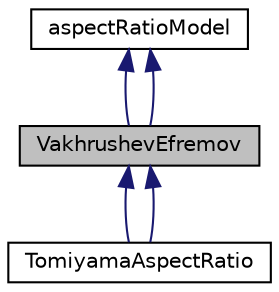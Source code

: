 digraph "VakhrushevEfremov"
{
  bgcolor="transparent";
  edge [fontname="Helvetica",fontsize="10",labelfontname="Helvetica",labelfontsize="10"];
  node [fontname="Helvetica",fontsize="10",shape=record];
  Node0 [label="VakhrushevEfremov",height=0.2,width=0.4,color="black", fillcolor="grey75", style="filled", fontcolor="black"];
  Node1 -> Node0 [dir="back",color="midnightblue",fontsize="10",style="solid",fontname="Helvetica"];
  Node1 [label="aspectRatioModel",height=0.2,width=0.4,color="black",URL="$a33249.html"];
  Node1 -> Node0 [dir="back",color="midnightblue",fontsize="10",style="solid",fontname="Helvetica"];
  Node0 -> Node2 [dir="back",color="midnightblue",fontsize="10",style="solid",fontname="Helvetica"];
  Node2 [label="TomiyamaAspectRatio",height=0.2,width=0.4,color="black",URL="$a33257.html",tooltip="Aspect ratio model of Tomiyama. "];
  Node0 -> Node2 [dir="back",color="midnightblue",fontsize="10",style="solid",fontname="Helvetica"];
}
